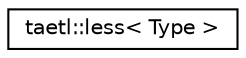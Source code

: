 digraph "Graphical Class Hierarchy"
{
  edge [fontname="Helvetica",fontsize="10",labelfontname="Helvetica",labelfontsize="10"];
  node [fontname="Helvetica",fontsize="10",shape=record];
  rankdir="LR";
  Node0 [label="taetl::less\< Type \>",height=0.2,width=0.4,color="black", fillcolor="white", style="filled",URL="$structtaetl_1_1less.html"];
}
